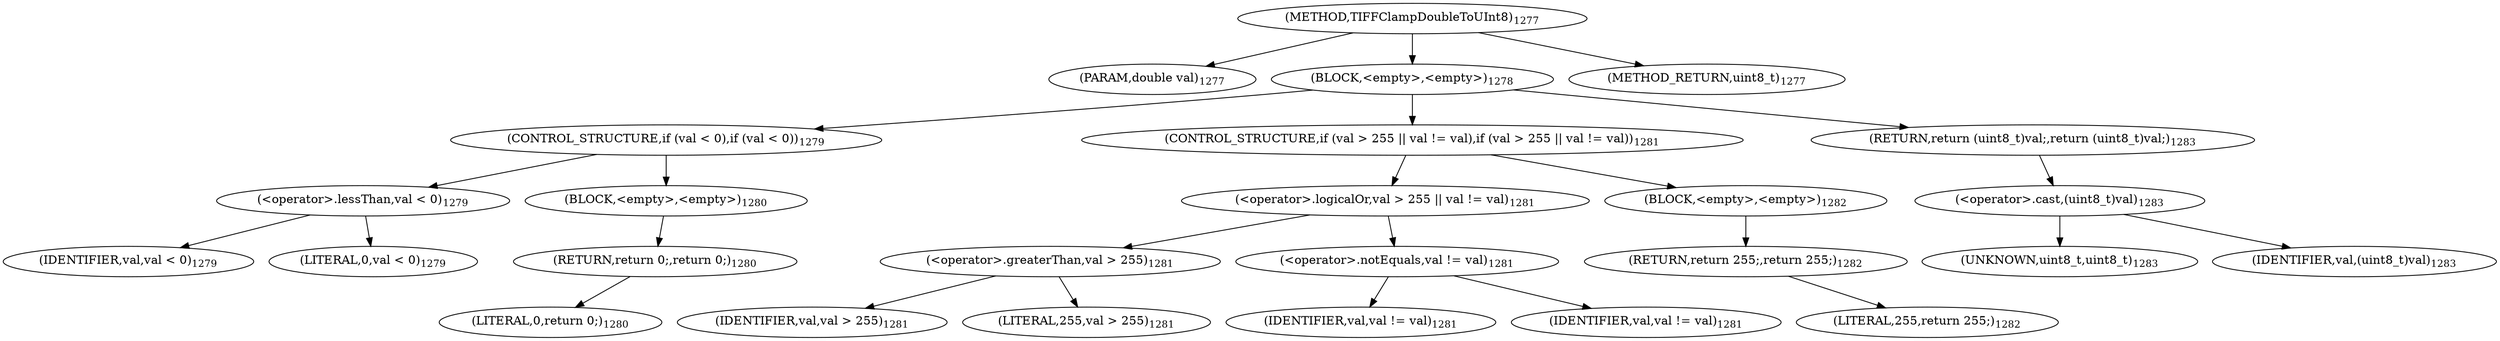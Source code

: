 digraph "TIFFClampDoubleToUInt8" {  
"67465" [label = <(METHOD,TIFFClampDoubleToUInt8)<SUB>1277</SUB>> ]
"67466" [label = <(PARAM,double val)<SUB>1277</SUB>> ]
"67467" [label = <(BLOCK,&lt;empty&gt;,&lt;empty&gt;)<SUB>1278</SUB>> ]
"67468" [label = <(CONTROL_STRUCTURE,if (val &lt; 0),if (val &lt; 0))<SUB>1279</SUB>> ]
"67469" [label = <(&lt;operator&gt;.lessThan,val &lt; 0)<SUB>1279</SUB>> ]
"67470" [label = <(IDENTIFIER,val,val &lt; 0)<SUB>1279</SUB>> ]
"67471" [label = <(LITERAL,0,val &lt; 0)<SUB>1279</SUB>> ]
"67472" [label = <(BLOCK,&lt;empty&gt;,&lt;empty&gt;)<SUB>1280</SUB>> ]
"67473" [label = <(RETURN,return 0;,return 0;)<SUB>1280</SUB>> ]
"67474" [label = <(LITERAL,0,return 0;)<SUB>1280</SUB>> ]
"67475" [label = <(CONTROL_STRUCTURE,if (val &gt; 255 || val != val),if (val &gt; 255 || val != val))<SUB>1281</SUB>> ]
"67476" [label = <(&lt;operator&gt;.logicalOr,val &gt; 255 || val != val)<SUB>1281</SUB>> ]
"67477" [label = <(&lt;operator&gt;.greaterThan,val &gt; 255)<SUB>1281</SUB>> ]
"67478" [label = <(IDENTIFIER,val,val &gt; 255)<SUB>1281</SUB>> ]
"67479" [label = <(LITERAL,255,val &gt; 255)<SUB>1281</SUB>> ]
"67480" [label = <(&lt;operator&gt;.notEquals,val != val)<SUB>1281</SUB>> ]
"67481" [label = <(IDENTIFIER,val,val != val)<SUB>1281</SUB>> ]
"67482" [label = <(IDENTIFIER,val,val != val)<SUB>1281</SUB>> ]
"67483" [label = <(BLOCK,&lt;empty&gt;,&lt;empty&gt;)<SUB>1282</SUB>> ]
"67484" [label = <(RETURN,return 255;,return 255;)<SUB>1282</SUB>> ]
"67485" [label = <(LITERAL,255,return 255;)<SUB>1282</SUB>> ]
"67486" [label = <(RETURN,return (uint8_t)val;,return (uint8_t)val;)<SUB>1283</SUB>> ]
"67487" [label = <(&lt;operator&gt;.cast,(uint8_t)val)<SUB>1283</SUB>> ]
"67488" [label = <(UNKNOWN,uint8_t,uint8_t)<SUB>1283</SUB>> ]
"67489" [label = <(IDENTIFIER,val,(uint8_t)val)<SUB>1283</SUB>> ]
"67490" [label = <(METHOD_RETURN,uint8_t)<SUB>1277</SUB>> ]
  "67465" -> "67466" 
  "67465" -> "67467" 
  "67465" -> "67490" 
  "67467" -> "67468" 
  "67467" -> "67475" 
  "67467" -> "67486" 
  "67468" -> "67469" 
  "67468" -> "67472" 
  "67469" -> "67470" 
  "67469" -> "67471" 
  "67472" -> "67473" 
  "67473" -> "67474" 
  "67475" -> "67476" 
  "67475" -> "67483" 
  "67476" -> "67477" 
  "67476" -> "67480" 
  "67477" -> "67478" 
  "67477" -> "67479" 
  "67480" -> "67481" 
  "67480" -> "67482" 
  "67483" -> "67484" 
  "67484" -> "67485" 
  "67486" -> "67487" 
  "67487" -> "67488" 
  "67487" -> "67489" 
}

